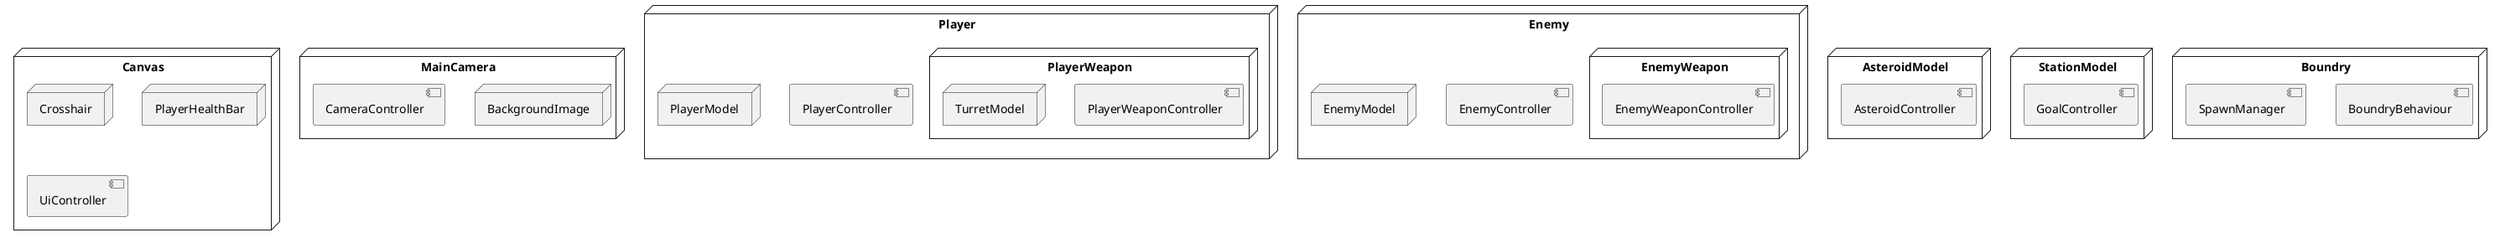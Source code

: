 @startuml

node "MainCamera"{
    node "BackgroundImage"
    [CameraController]
}

node "Player"{
    [PlayerController]
    node "PlayerModel"
    node "PlayerWeapon"{
        [PlayerWeaponController]
        node "TurretModel"
    }
}

node "Enemy"{
    [EnemyController]
    node "EnemyModel"
    node "EnemyWeapon"{
        [EnemyWeaponController]
        node "TurretModel"
    }
}

node "AsteroidModel"{
    [AsteroidController]
}

node "StationModel"{
    [GoalController]
}

node "Boundry"{
    [BoundryBehaviour]
    [SpawnManager]
}

node "Canvas"{
    node "Crosshair"
    node "PlayerHealthBar"
    [UiController]
}

@enduml